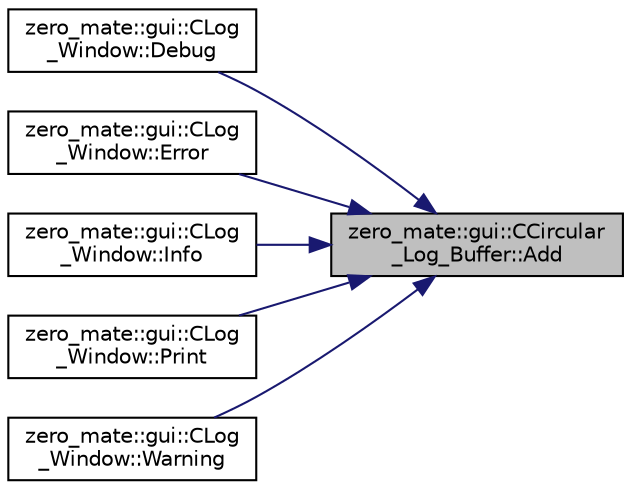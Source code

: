 digraph "zero_mate::gui::CCircular_Log_Buffer::Add"
{
 // LATEX_PDF_SIZE
  bgcolor="transparent";
  edge [fontname="Helvetica",fontsize="10",labelfontname="Helvetica",labelfontsize="10"];
  node [fontname="Helvetica",fontsize="10",shape=record];
  rankdir="RL";
  Node1 [label="zero_mate::gui::CCircular\l_Log_Buffer::Add",height=0.2,width=0.4,color="black", fillcolor="grey75", style="filled", fontcolor="black",tooltip=" "];
  Node1 -> Node2 [dir="back",color="midnightblue",fontsize="10",style="solid",fontname="Helvetica"];
  Node2 [label="zero_mate::gui::CLog\l_Window::Debug",height=0.2,width=0.4,color="black",URL="$classzero__mate_1_1gui_1_1CLog__Window.html#a6b4f83e40bffb362563b26c9d806819c",tooltip=" "];
  Node1 -> Node3 [dir="back",color="midnightblue",fontsize="10",style="solid",fontname="Helvetica"];
  Node3 [label="zero_mate::gui::CLog\l_Window::Error",height=0.2,width=0.4,color="black",URL="$classzero__mate_1_1gui_1_1CLog__Window.html#af9c372af23e3c9aacde724f08663cbed",tooltip=" "];
  Node1 -> Node4 [dir="back",color="midnightblue",fontsize="10",style="solid",fontname="Helvetica"];
  Node4 [label="zero_mate::gui::CLog\l_Window::Info",height=0.2,width=0.4,color="black",URL="$classzero__mate_1_1gui_1_1CLog__Window.html#a3f33c514782679e209eab04e72d57a5a",tooltip=" "];
  Node1 -> Node5 [dir="back",color="midnightblue",fontsize="10",style="solid",fontname="Helvetica"];
  Node5 [label="zero_mate::gui::CLog\l_Window::Print",height=0.2,width=0.4,color="black",URL="$classzero__mate_1_1gui_1_1CLog__Window.html#a7eb5c6c3430e5ce1dd6052a2b14e05ce",tooltip=" "];
  Node1 -> Node6 [dir="back",color="midnightblue",fontsize="10",style="solid",fontname="Helvetica"];
  Node6 [label="zero_mate::gui::CLog\l_Window::Warning",height=0.2,width=0.4,color="black",URL="$classzero__mate_1_1gui_1_1CLog__Window.html#aa04e47cb002e6d244ab1bb0e20a99628",tooltip=" "];
}

